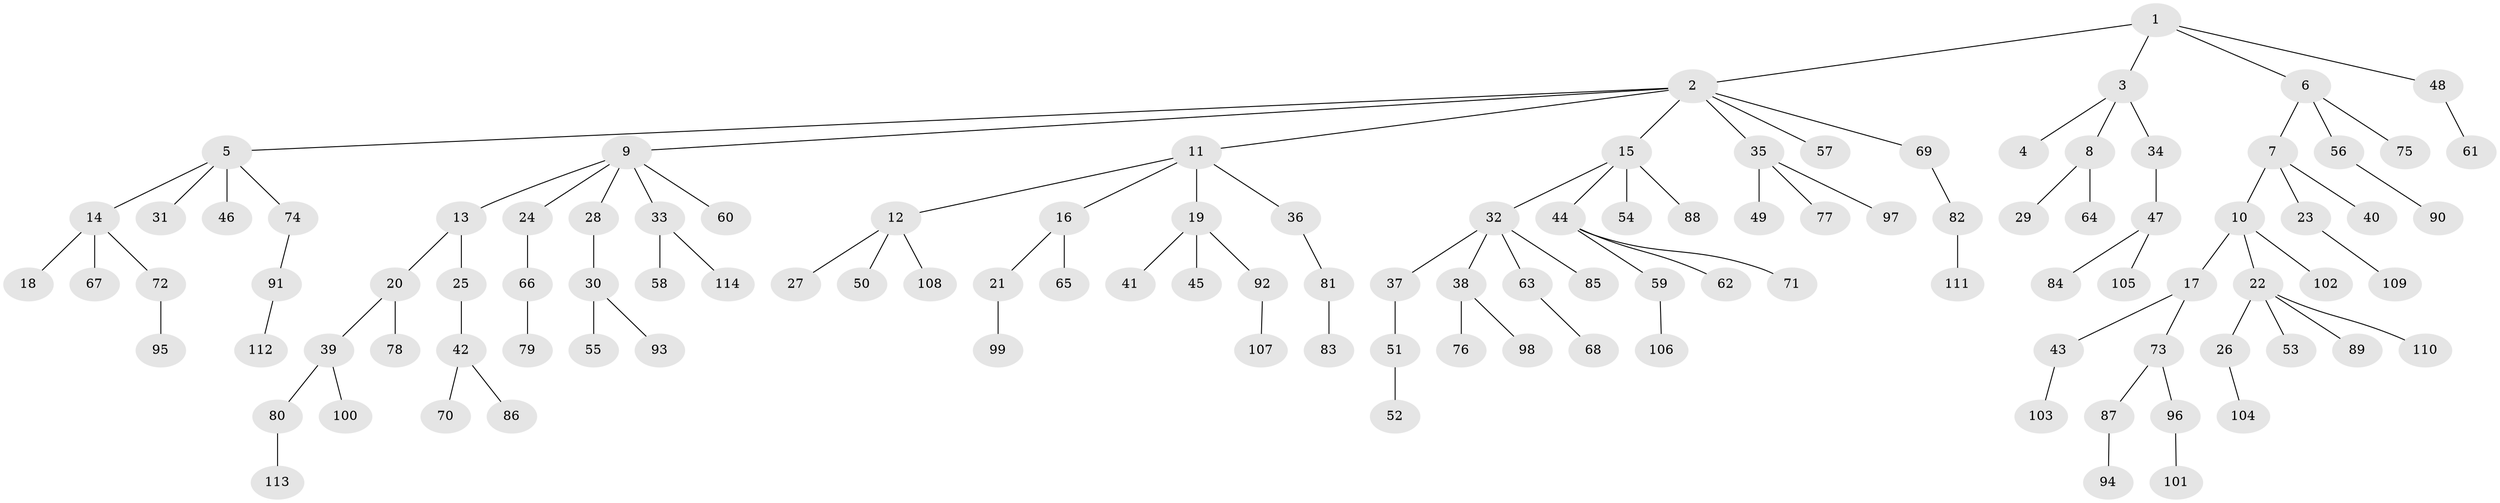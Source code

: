 // Generated by graph-tools (version 1.1) at 2025/02/03/09/25 03:02:23]
// undirected, 114 vertices, 113 edges
graph export_dot {
graph [start="1"]
  node [color=gray90,style=filled];
  1;
  2;
  3;
  4;
  5;
  6;
  7;
  8;
  9;
  10;
  11;
  12;
  13;
  14;
  15;
  16;
  17;
  18;
  19;
  20;
  21;
  22;
  23;
  24;
  25;
  26;
  27;
  28;
  29;
  30;
  31;
  32;
  33;
  34;
  35;
  36;
  37;
  38;
  39;
  40;
  41;
  42;
  43;
  44;
  45;
  46;
  47;
  48;
  49;
  50;
  51;
  52;
  53;
  54;
  55;
  56;
  57;
  58;
  59;
  60;
  61;
  62;
  63;
  64;
  65;
  66;
  67;
  68;
  69;
  70;
  71;
  72;
  73;
  74;
  75;
  76;
  77;
  78;
  79;
  80;
  81;
  82;
  83;
  84;
  85;
  86;
  87;
  88;
  89;
  90;
  91;
  92;
  93;
  94;
  95;
  96;
  97;
  98;
  99;
  100;
  101;
  102;
  103;
  104;
  105;
  106;
  107;
  108;
  109;
  110;
  111;
  112;
  113;
  114;
  1 -- 2;
  1 -- 3;
  1 -- 6;
  1 -- 48;
  2 -- 5;
  2 -- 9;
  2 -- 11;
  2 -- 15;
  2 -- 35;
  2 -- 57;
  2 -- 69;
  3 -- 4;
  3 -- 8;
  3 -- 34;
  5 -- 14;
  5 -- 31;
  5 -- 46;
  5 -- 74;
  6 -- 7;
  6 -- 56;
  6 -- 75;
  7 -- 10;
  7 -- 23;
  7 -- 40;
  8 -- 29;
  8 -- 64;
  9 -- 13;
  9 -- 24;
  9 -- 28;
  9 -- 33;
  9 -- 60;
  10 -- 17;
  10 -- 22;
  10 -- 102;
  11 -- 12;
  11 -- 16;
  11 -- 19;
  11 -- 36;
  12 -- 27;
  12 -- 50;
  12 -- 108;
  13 -- 20;
  13 -- 25;
  14 -- 18;
  14 -- 67;
  14 -- 72;
  15 -- 32;
  15 -- 44;
  15 -- 54;
  15 -- 88;
  16 -- 21;
  16 -- 65;
  17 -- 43;
  17 -- 73;
  19 -- 41;
  19 -- 45;
  19 -- 92;
  20 -- 39;
  20 -- 78;
  21 -- 99;
  22 -- 26;
  22 -- 53;
  22 -- 89;
  22 -- 110;
  23 -- 109;
  24 -- 66;
  25 -- 42;
  26 -- 104;
  28 -- 30;
  30 -- 55;
  30 -- 93;
  32 -- 37;
  32 -- 38;
  32 -- 63;
  32 -- 85;
  33 -- 58;
  33 -- 114;
  34 -- 47;
  35 -- 49;
  35 -- 77;
  35 -- 97;
  36 -- 81;
  37 -- 51;
  38 -- 76;
  38 -- 98;
  39 -- 80;
  39 -- 100;
  42 -- 70;
  42 -- 86;
  43 -- 103;
  44 -- 59;
  44 -- 62;
  44 -- 71;
  47 -- 84;
  47 -- 105;
  48 -- 61;
  51 -- 52;
  56 -- 90;
  59 -- 106;
  63 -- 68;
  66 -- 79;
  69 -- 82;
  72 -- 95;
  73 -- 87;
  73 -- 96;
  74 -- 91;
  80 -- 113;
  81 -- 83;
  82 -- 111;
  87 -- 94;
  91 -- 112;
  92 -- 107;
  96 -- 101;
}
